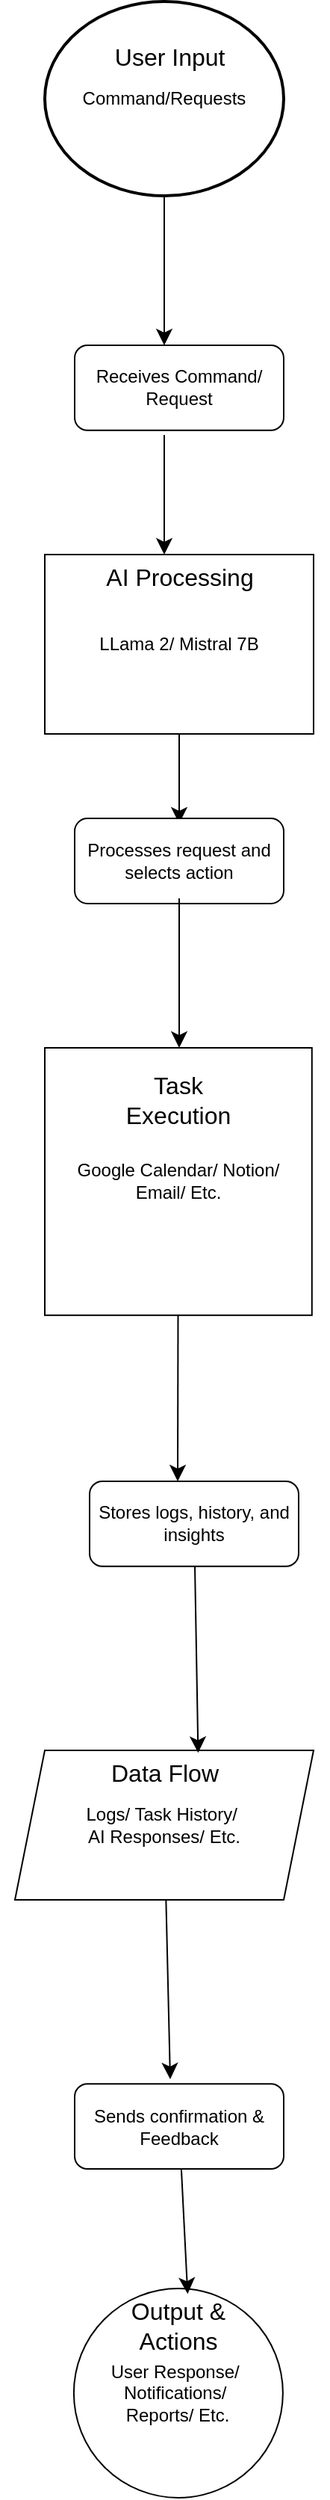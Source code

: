 <mxfile version="26.0.6">
  <diagram id="C5RBs43oDa-KdzZeNtuy" name="Page-1">
    <mxGraphModel dx="1188" dy="2122" grid="1" gridSize="10" guides="1" tooltips="1" connect="1" arrows="1" fold="1" page="1" pageScale="1" pageWidth="827" pageHeight="1169" math="0" shadow="0">
      <root>
        <mxCell id="WIyWlLk6GJQsqaUBKTNV-0" />
        <mxCell id="WIyWlLk6GJQsqaUBKTNV-1" parent="WIyWlLk6GJQsqaUBKTNV-0" />
        <mxCell id="vfP2nqWJJjQrkhzP8G_h-13" value="" style="group" vertex="1" connectable="0" parent="WIyWlLk6GJQsqaUBKTNV-1">
          <mxGeometry x="300" y="-130" width="160" height="130" as="geometry" />
        </mxCell>
        <mxCell id="vfP2nqWJJjQrkhzP8G_h-0" value="Command/Requests" style="strokeWidth=2;html=1;shape=mxgraph.flowchart.start_1;whiteSpace=wrap;" vertex="1" parent="vfP2nqWJJjQrkhzP8G_h-13">
          <mxGeometry width="160" height="130" as="geometry" />
        </mxCell>
        <mxCell id="vfP2nqWJJjQrkhzP8G_h-14" value="" style="group" vertex="1" connectable="0" parent="WIyWlLk6GJQsqaUBKTNV-1">
          <mxGeometry x="290" y="240" width="180" height="120" as="geometry" />
        </mxCell>
        <mxCell id="vfP2nqWJJjQrkhzP8G_h-5" value="LLama 2/ Mistral 7B" style="rounded=0;whiteSpace=wrap;html=1;" vertex="1" parent="vfP2nqWJJjQrkhzP8G_h-14">
          <mxGeometry x="10" width="180" height="120" as="geometry" />
        </mxCell>
        <mxCell id="vfP2nqWJJjQrkhzP8G_h-4" value="AI Processing" style="text;html=1;align=center;verticalAlign=middle;resizable=0;points=[];autosize=1;strokeColor=none;fillColor=none;fontSize=16;" vertex="1" parent="vfP2nqWJJjQrkhzP8G_h-14">
          <mxGeometry x="40" width="120" height="30" as="geometry" />
        </mxCell>
        <mxCell id="vfP2nqWJJjQrkhzP8G_h-15" value="" style="group" vertex="1" connectable="0" parent="WIyWlLk6GJQsqaUBKTNV-1">
          <mxGeometry x="320" y="570" width="170" height="160" as="geometry" />
        </mxCell>
        <mxCell id="vfP2nqWJJjQrkhzP8G_h-7" value="Google Calendar/ Notion/&lt;div&gt;Email/ Etc.&lt;/div&gt;" style="whiteSpace=wrap;html=1;aspect=fixed;" vertex="1" parent="vfP2nqWJJjQrkhzP8G_h-15">
          <mxGeometry x="-20" width="178.89" height="178.89" as="geometry" />
        </mxCell>
        <mxCell id="vfP2nqWJJjQrkhzP8G_h-8" value="Task&lt;div&gt;Execution&lt;/div&gt;" style="text;html=1;align=center;verticalAlign=middle;resizable=0;points=[];autosize=1;strokeColor=none;fillColor=none;fontSize=16;" vertex="1" parent="vfP2nqWJJjQrkhzP8G_h-15">
          <mxGeometry x="24.44" y="10" width="90" height="50" as="geometry" />
        </mxCell>
        <mxCell id="vfP2nqWJJjQrkhzP8G_h-16" value="" style="group" vertex="1" connectable="0" parent="WIyWlLk6GJQsqaUBKTNV-1">
          <mxGeometry x="280" y="1040" width="200" height="100" as="geometry" />
        </mxCell>
        <mxCell id="vfP2nqWJJjQrkhzP8G_h-9" value="Logs/ Task History/&amp;nbsp;&lt;div&gt;AI Responses/ Etc.&lt;/div&gt;" style="shape=parallelogram;perimeter=parallelogramPerimeter;whiteSpace=wrap;html=1;fixedSize=1;" vertex="1" parent="vfP2nqWJJjQrkhzP8G_h-16">
          <mxGeometry width="200" height="100" as="geometry" />
        </mxCell>
        <mxCell id="vfP2nqWJJjQrkhzP8G_h-10" value="Data Flow" style="text;html=1;align=center;verticalAlign=middle;resizable=0;points=[];autosize=1;strokeColor=none;fillColor=none;fontSize=16;" vertex="1" parent="vfP2nqWJJjQrkhzP8G_h-16">
          <mxGeometry x="49.997" width="100" height="30" as="geometry" />
        </mxCell>
        <mxCell id="vfP2nqWJJjQrkhzP8G_h-17" value="" style="group" vertex="1" connectable="0" parent="WIyWlLk6GJQsqaUBKTNV-1">
          <mxGeometry x="310" y="1400" width="170" height="140" as="geometry" />
        </mxCell>
        <mxCell id="vfP2nqWJJjQrkhzP8G_h-11" value="User Response/&amp;nbsp;&lt;div&gt;Notifications/&amp;nbsp;&lt;/div&gt;&lt;div&gt;Reports/ Etc.&lt;/div&gt;" style="ellipse;whiteSpace=wrap;html=1;aspect=fixed;" vertex="1" parent="vfP2nqWJJjQrkhzP8G_h-17">
          <mxGeometry x="9.444" width="140" height="140" as="geometry" />
        </mxCell>
        <mxCell id="vfP2nqWJJjQrkhzP8G_h-12" value="Output &amp;amp;&lt;div&gt;Actions&lt;/div&gt;" style="text;html=1;align=center;verticalAlign=middle;resizable=0;points=[];autosize=1;strokeColor=none;fillColor=none;fontSize=16;" vertex="1" parent="vfP2nqWJJjQrkhzP8G_h-17">
          <mxGeometry x="34" width="90" height="50" as="geometry" />
        </mxCell>
        <mxCell id="vfP2nqWJJjQrkhzP8G_h-1" value="&amp;nbsp; &amp;nbsp; &amp;nbsp; &amp;nbsp; &amp;nbsp; &amp;nbsp; &amp;nbsp; &amp;nbsp;User Input&lt;div&gt;&lt;br&gt;&lt;/div&gt;" style="text;html=1;align=center;verticalAlign=middle;resizable=0;points=[];autosize=1;strokeColor=none;fillColor=none;fontSize=16;" vertex="1" parent="WIyWlLk6GJQsqaUBKTNV-1">
          <mxGeometry x="270" y="-108.333" width="160" height="50" as="geometry" />
        </mxCell>
        <mxCell id="vfP2nqWJJjQrkhzP8G_h-22" value="" style="edgeStyle=none;curved=1;rounded=0;orthogonalLoop=1;jettySize=auto;html=1;fontSize=12;startSize=8;endSize=8;" edge="1" parent="WIyWlLk6GJQsqaUBKTNV-1" source="vfP2nqWJJjQrkhzP8G_h-0">
          <mxGeometry relative="1" as="geometry">
            <mxPoint x="380" y="100" as="targetPoint" />
          </mxGeometry>
        </mxCell>
        <mxCell id="vfP2nqWJJjQrkhzP8G_h-24" value="" style="edgeStyle=none;curved=1;rounded=0;orthogonalLoop=1;jettySize=auto;html=1;fontSize=12;startSize=8;endSize=8;" edge="1" parent="WIyWlLk6GJQsqaUBKTNV-1" source="vfP2nqWJJjQrkhzP8G_h-5">
          <mxGeometry relative="1" as="geometry">
            <mxPoint x="390" y="420" as="targetPoint" />
          </mxGeometry>
        </mxCell>
        <mxCell id="vfP2nqWJJjQrkhzP8G_h-25" value="" style="edgeStyle=none;curved=1;rounded=0;orthogonalLoop=1;jettySize=auto;html=1;fontSize=12;startSize=8;endSize=8;" edge="1" parent="WIyWlLk6GJQsqaUBKTNV-1" source="vfP2nqWJJjQrkhzP8G_h-7">
          <mxGeometry relative="1" as="geometry">
            <mxPoint x="389" y="860" as="targetPoint" />
          </mxGeometry>
        </mxCell>
        <mxCell id="vfP2nqWJJjQrkhzP8G_h-26" value="" style="edgeStyle=none;curved=1;rounded=0;orthogonalLoop=1;jettySize=auto;html=1;fontSize=12;startSize=8;endSize=8;" edge="1" parent="WIyWlLk6GJQsqaUBKTNV-1" source="vfP2nqWJJjQrkhzP8G_h-9">
          <mxGeometry relative="1" as="geometry">
            <mxPoint x="384" y="1260" as="targetPoint" />
          </mxGeometry>
        </mxCell>
        <mxCell id="vfP2nqWJJjQrkhzP8G_h-37" value="" style="group" vertex="1" connectable="0" parent="WIyWlLk6GJQsqaUBKTNV-1">
          <mxGeometry x="320" y="590" width="140" height="730" as="geometry" />
        </mxCell>
        <mxCell id="vfP2nqWJJjQrkhzP8G_h-30" value="Sends confirmation &amp;amp; Feedback" style="rounded=1;whiteSpace=wrap;html=1;" vertex="1" parent="vfP2nqWJJjQrkhzP8G_h-37">
          <mxGeometry y="673.117" width="140" height="56.883" as="geometry" />
        </mxCell>
        <mxCell id="vfP2nqWJJjQrkhzP8G_h-28" value="Receives Command/ Request" style="rounded=1;whiteSpace=wrap;html=1;" vertex="1" parent="WIyWlLk6GJQsqaUBKTNV-1">
          <mxGeometry x="320" y="100" width="140" height="56.883" as="geometry" />
        </mxCell>
        <mxCell id="vfP2nqWJJjQrkhzP8G_h-34" style="edgeStyle=none;curved=1;rounded=0;orthogonalLoop=1;jettySize=auto;html=1;fontSize=12;startSize=8;endSize=8;" edge="1" parent="WIyWlLk6GJQsqaUBKTNV-1">
          <mxGeometry relative="1" as="geometry">
            <mxPoint x="380" y="160" as="sourcePoint" />
            <mxPoint x="380" y="240" as="targetPoint" />
          </mxGeometry>
        </mxCell>
        <mxCell id="vfP2nqWJJjQrkhzP8G_h-27" value="Processes request and selects action" style="rounded=1;whiteSpace=wrap;html=1;" vertex="1" parent="WIyWlLk6GJQsqaUBKTNV-1">
          <mxGeometry x="320" y="416.561" width="140" height="56.883" as="geometry" />
        </mxCell>
        <mxCell id="vfP2nqWJJjQrkhzP8G_h-35" style="edgeStyle=none;curved=1;rounded=0;orthogonalLoop=1;jettySize=auto;html=1;fontSize=12;startSize=8;endSize=8;" edge="1" parent="WIyWlLk6GJQsqaUBKTNV-1">
          <mxGeometry relative="1" as="geometry">
            <mxPoint x="390" y="470.0" as="sourcePoint" />
            <mxPoint x="390" y="570" as="targetPoint" />
          </mxGeometry>
        </mxCell>
        <mxCell id="vfP2nqWJJjQrkhzP8G_h-29" value="Stores logs, history, and insights" style="rounded=1;whiteSpace=wrap;html=1;" vertex="1" parent="WIyWlLk6GJQsqaUBKTNV-1">
          <mxGeometry x="330" y="859.995" width="140" height="56.883" as="geometry" />
        </mxCell>
        <mxCell id="vfP2nqWJJjQrkhzP8G_h-36" style="edgeStyle=none;curved=1;rounded=0;orthogonalLoop=1;jettySize=auto;html=1;fontSize=12;startSize=8;endSize=8;entryX=0.727;entryY=0.056;entryDx=0;entryDy=0;entryPerimeter=0;" edge="1" parent="WIyWlLk6GJQsqaUBKTNV-1" source="vfP2nqWJJjQrkhzP8G_h-29" target="vfP2nqWJJjQrkhzP8G_h-10">
          <mxGeometry relative="1" as="geometry" />
        </mxCell>
        <mxCell id="vfP2nqWJJjQrkhzP8G_h-51" style="edgeStyle=none;curved=1;rounded=0;orthogonalLoop=1;jettySize=auto;html=1;entryX=0.574;entryY=0.073;entryDx=0;entryDy=0;entryPerimeter=0;fontSize=12;startSize=8;endSize=8;" edge="1" parent="WIyWlLk6GJQsqaUBKTNV-1" source="vfP2nqWJJjQrkhzP8G_h-30" target="vfP2nqWJJjQrkhzP8G_h-12">
          <mxGeometry relative="1" as="geometry" />
        </mxCell>
      </root>
    </mxGraphModel>
  </diagram>
</mxfile>
